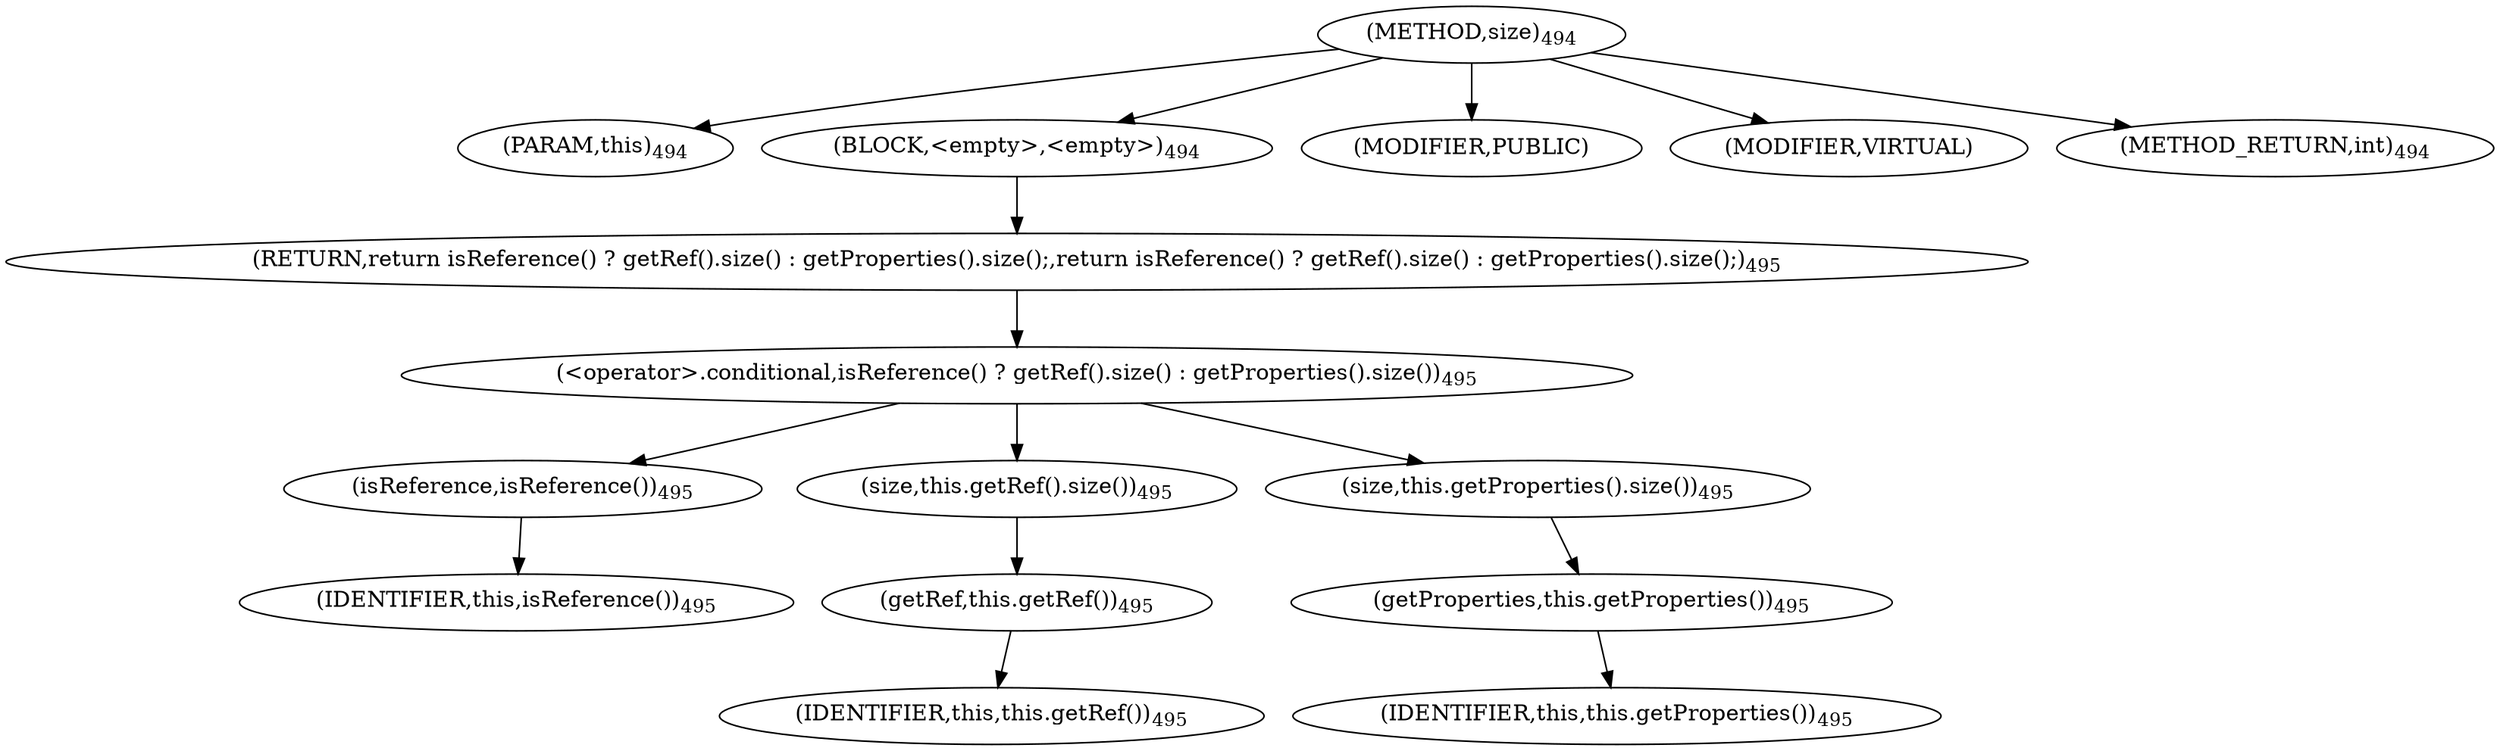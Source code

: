 digraph "size" {  
"1120" [label = <(METHOD,size)<SUB>494</SUB>> ]
"115" [label = <(PARAM,this)<SUB>494</SUB>> ]
"1121" [label = <(BLOCK,&lt;empty&gt;,&lt;empty&gt;)<SUB>494</SUB>> ]
"1122" [label = <(RETURN,return isReference() ? getRef().size() : getProperties().size();,return isReference() ? getRef().size() : getProperties().size();)<SUB>495</SUB>> ]
"1123" [label = <(&lt;operator&gt;.conditional,isReference() ? getRef().size() : getProperties().size())<SUB>495</SUB>> ]
"1124" [label = <(isReference,isReference())<SUB>495</SUB>> ]
"114" [label = <(IDENTIFIER,this,isReference())<SUB>495</SUB>> ]
"1125" [label = <(size,this.getRef().size())<SUB>495</SUB>> ]
"1126" [label = <(getRef,this.getRef())<SUB>495</SUB>> ]
"116" [label = <(IDENTIFIER,this,this.getRef())<SUB>495</SUB>> ]
"1127" [label = <(size,this.getProperties().size())<SUB>495</SUB>> ]
"1128" [label = <(getProperties,this.getProperties())<SUB>495</SUB>> ]
"117" [label = <(IDENTIFIER,this,this.getProperties())<SUB>495</SUB>> ]
"1129" [label = <(MODIFIER,PUBLIC)> ]
"1130" [label = <(MODIFIER,VIRTUAL)> ]
"1131" [label = <(METHOD_RETURN,int)<SUB>494</SUB>> ]
  "1120" -> "115" 
  "1120" -> "1121" 
  "1120" -> "1129" 
  "1120" -> "1130" 
  "1120" -> "1131" 
  "1121" -> "1122" 
  "1122" -> "1123" 
  "1123" -> "1124" 
  "1123" -> "1125" 
  "1123" -> "1127" 
  "1124" -> "114" 
  "1125" -> "1126" 
  "1126" -> "116" 
  "1127" -> "1128" 
  "1128" -> "117" 
}
